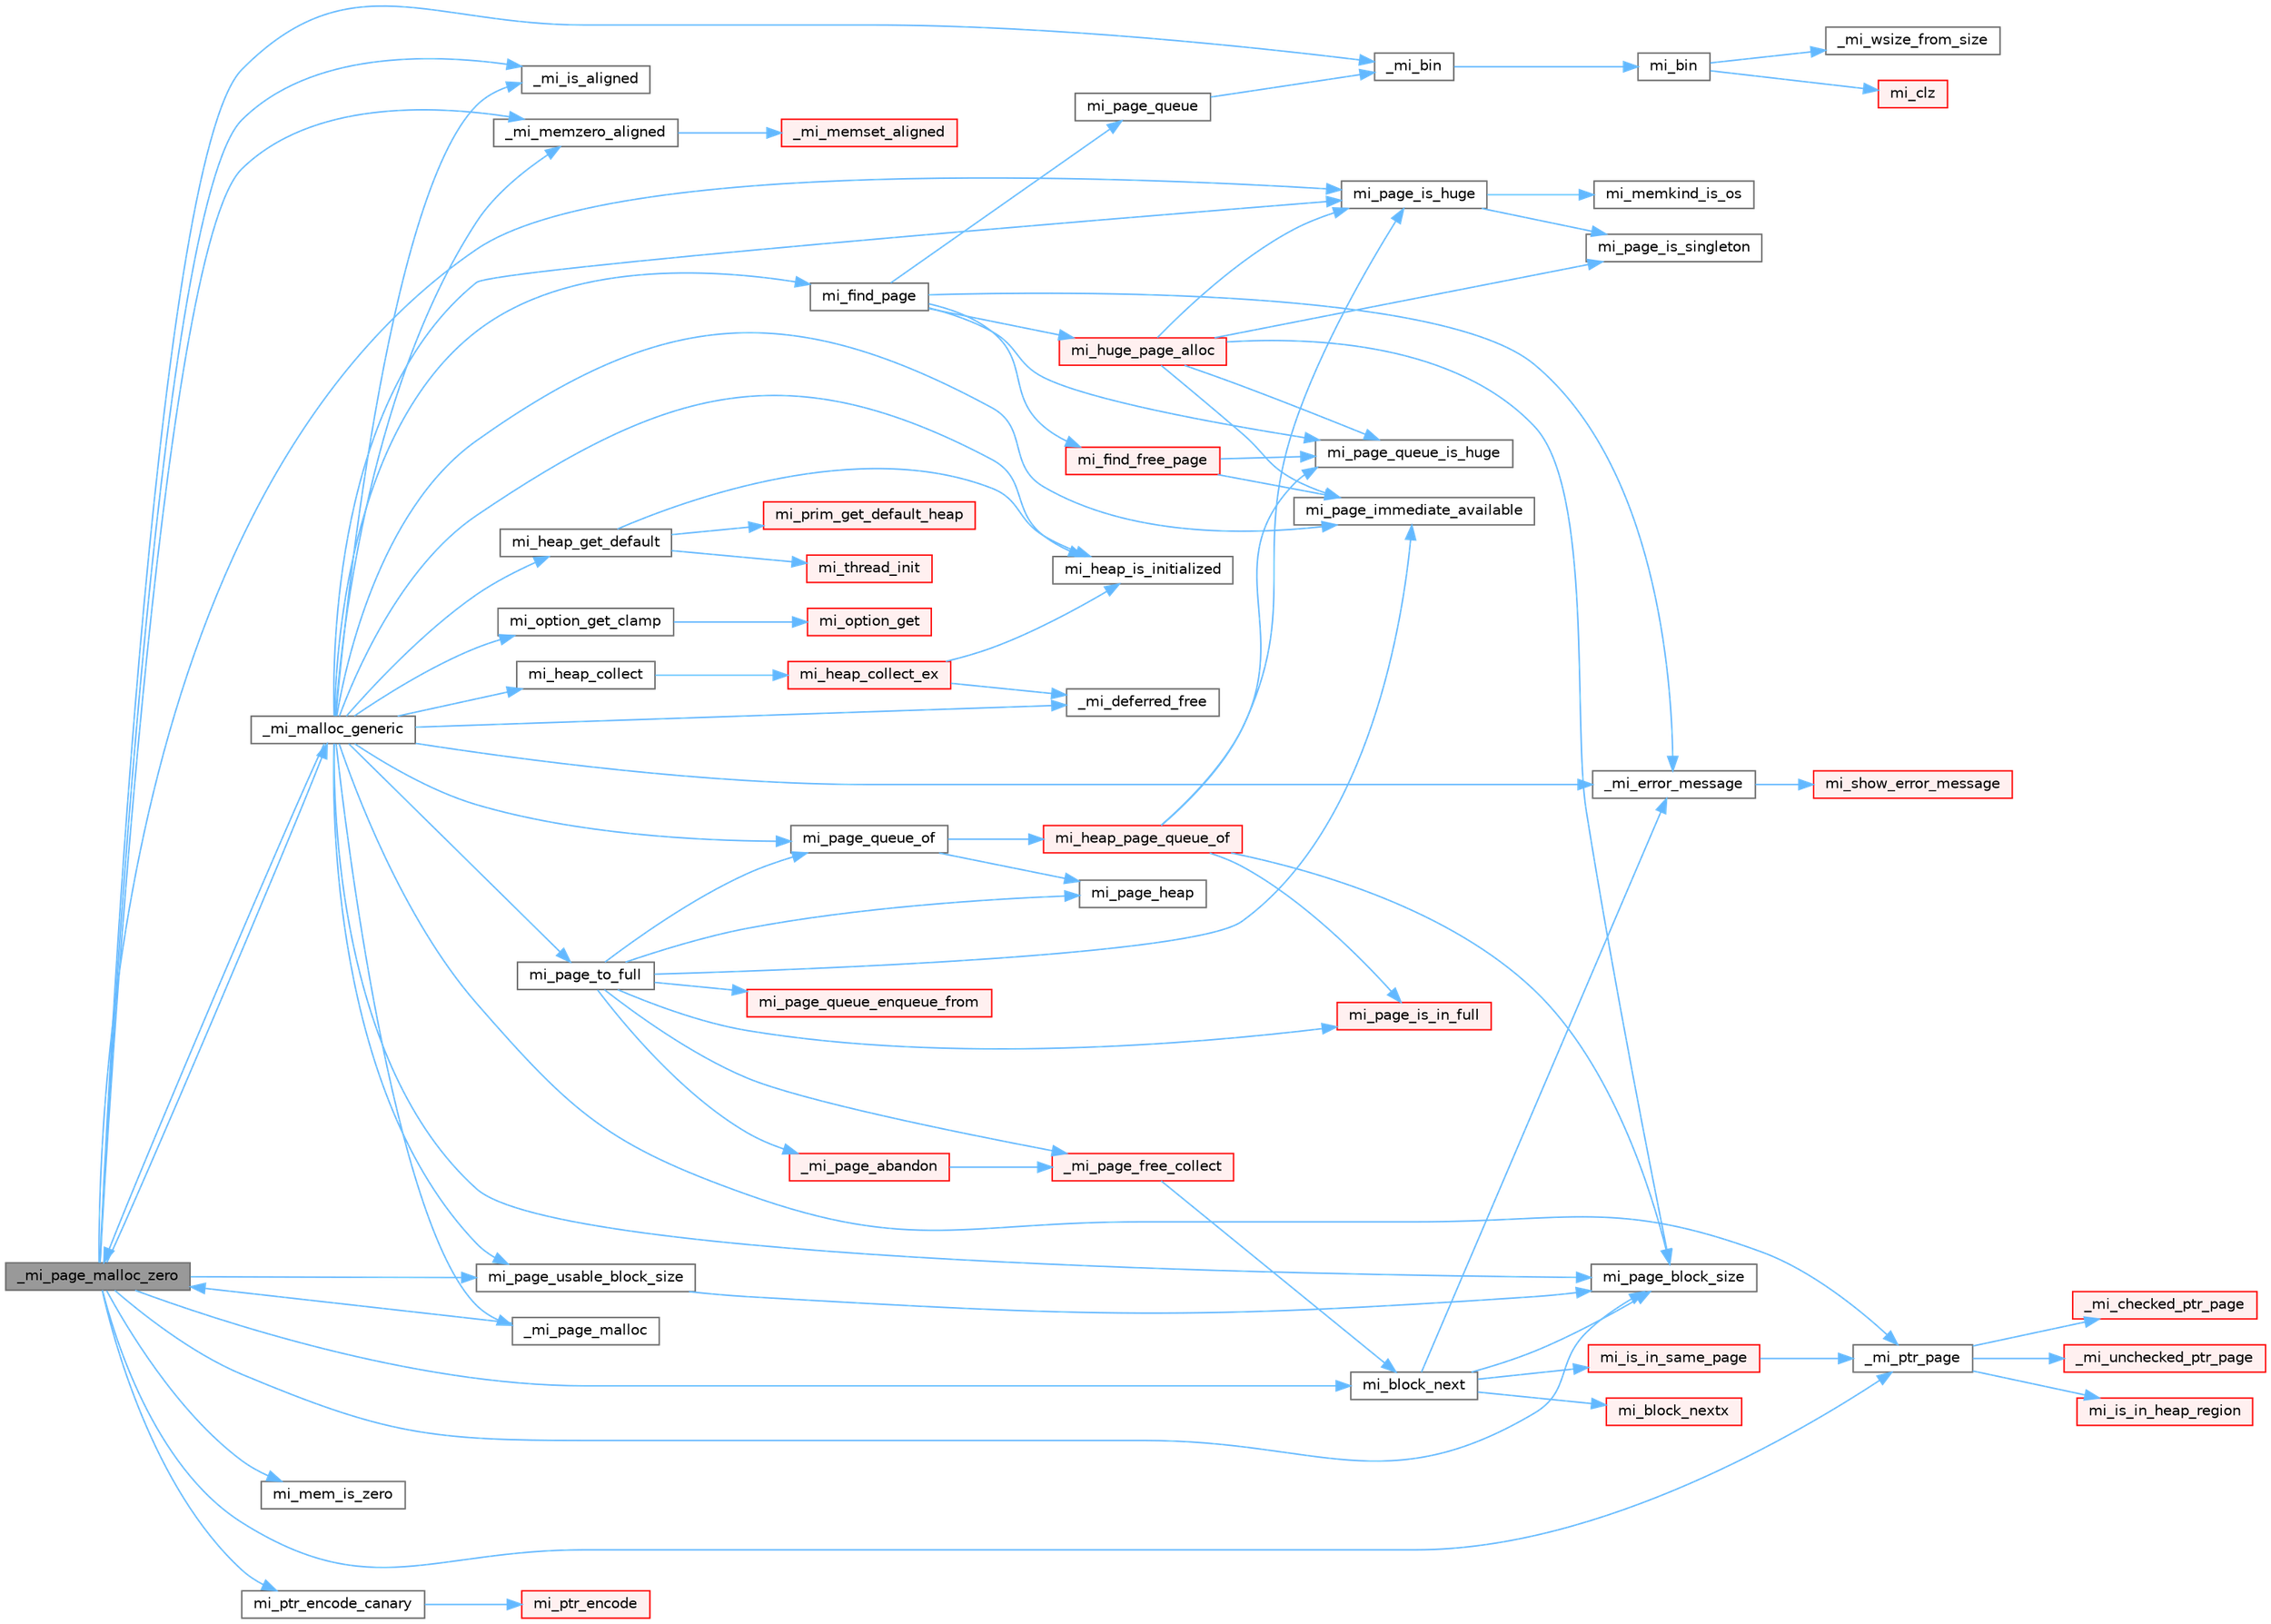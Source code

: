 digraph "_mi_page_malloc_zero"
{
 // LATEX_PDF_SIZE
  bgcolor="transparent";
  edge [fontname=Helvetica,fontsize=10,labelfontname=Helvetica,labelfontsize=10];
  node [fontname=Helvetica,fontsize=10,shape=box,height=0.2,width=0.4];
  rankdir="LR";
  Node1 [id="Node000001",label="_mi_page_malloc_zero",height=0.2,width=0.4,color="gray40", fillcolor="grey60", style="filled", fontcolor="black",tooltip=" "];
  Node1 -> Node2 [id="edge83_Node000001_Node000002",color="steelblue1",style="solid",tooltip=" "];
  Node2 [id="Node000002",label="_mi_bin",height=0.2,width=0.4,color="grey40", fillcolor="white", style="filled",URL="$page-queue_8c.html#a0d92abe27db4a21968468b2fe73473d6",tooltip=" "];
  Node2 -> Node3 [id="edge84_Node000002_Node000003",color="steelblue1",style="solid",tooltip=" "];
  Node3 [id="Node000003",label="mi_bin",height=0.2,width=0.4,color="grey40", fillcolor="white", style="filled",URL="$page-queue_8c.html#accb1e44eb166c3b6fa8f5567d0acf085",tooltip=" "];
  Node3 -> Node4 [id="edge85_Node000003_Node000004",color="steelblue1",style="solid",tooltip=" "];
  Node4 [id="Node000004",label="_mi_wsize_from_size",height=0.2,width=0.4,color="grey40", fillcolor="white", style="filled",URL="$_e_a_s_t_l_2packages_2mimalloc_2include_2mimalloc_2internal_8h.html#a7d12fa8e45201ef1ba892c927d3b8ad1",tooltip=" "];
  Node3 -> Node5 [id="edge86_Node000003_Node000005",color="steelblue1",style="solid",tooltip=" "];
  Node5 [id="Node000005",label="mi_clz",height=0.2,width=0.4,color="red", fillcolor="#FFF0F0", style="filled",URL="$bits_8h.html#af432eec4ac40df0b60ba04ea09a103fb",tooltip=" "];
  Node1 -> Node8 [id="edge87_Node000001_Node000008",color="steelblue1",style="solid",tooltip=" "];
  Node8 [id="Node000008",label="_mi_is_aligned",height=0.2,width=0.4,color="grey40", fillcolor="white", style="filled",URL="$_e_a_s_t_l_2packages_2mimalloc_2include_2mimalloc_2internal_8h.html#ad446ae4d82cbdbd78dfbe46fa2330555",tooltip=" "];
  Node1 -> Node9 [id="edge88_Node000001_Node000009",color="steelblue1",style="solid",tooltip=" "];
  Node9 [id="Node000009",label="_mi_malloc_generic",height=0.2,width=0.4,color="grey40", fillcolor="white", style="filled",URL="$page_8c.html#adcb79462f17b2e37218412f941269aa7",tooltip=" "];
  Node9 -> Node10 [id="edge89_Node000009_Node000010",color="steelblue1",style="solid",tooltip=" "];
  Node10 [id="Node000010",label="_mi_deferred_free",height=0.2,width=0.4,color="grey40", fillcolor="white", style="filled",URL="$_e_a_s_t_l_2packages_2mimalloc_2include_2mimalloc_2internal_8h.html#aede81c520000cbb08ad669e096c94d51",tooltip=" "];
  Node9 -> Node11 [id="edge90_Node000009_Node000011",color="steelblue1",style="solid",tooltip=" "];
  Node11 [id="Node000011",label="_mi_error_message",height=0.2,width=0.4,color="grey40", fillcolor="white", style="filled",URL="$options_8c.html#a2bebc073bcaac71658e57bb260c2e426",tooltip=" "];
  Node11 -> Node12 [id="edge91_Node000011_Node000012",color="steelblue1",style="solid",tooltip=" "];
  Node12 [id="Node000012",label="mi_show_error_message",height=0.2,width=0.4,color="red", fillcolor="#FFF0F0", style="filled",URL="$options_8c.html#a025f32c63014753e87fd7a579d2bb8aa",tooltip=" "];
  Node9 -> Node8 [id="edge92_Node000009_Node000008",color="steelblue1",style="solid",tooltip=" "];
  Node9 -> Node48 [id="edge93_Node000009_Node000048",color="steelblue1",style="solid",tooltip=" "];
  Node48 [id="Node000048",label="_mi_memzero_aligned",height=0.2,width=0.4,color="grey40", fillcolor="white", style="filled",URL="$_e_a_s_t_l_2packages_2mimalloc_2include_2mimalloc_2internal_8h.html#aa1d3beee9d492fc175ac2584e50fd8ea",tooltip=" "];
  Node48 -> Node49 [id="edge94_Node000048_Node000049",color="steelblue1",style="solid",tooltip=" "];
  Node49 [id="Node000049",label="_mi_memset_aligned",height=0.2,width=0.4,color="red", fillcolor="#FFF0F0", style="filled",URL="$_e_a_s_t_l_2packages_2mimalloc_2include_2mimalloc_2internal_8h.html#a770dbf90c89e7e7761f2f99c0fc28115",tooltip=" "];
  Node9 -> Node51 [id="edge95_Node000009_Node000051",color="steelblue1",style="solid",tooltip=" "];
  Node51 [id="Node000051",label="_mi_page_malloc",height=0.2,width=0.4,color="grey40", fillcolor="white", style="filled",URL="$alloc_8c.html#a97c32575c2b27f4dc75af2429c45819d",tooltip=" "];
  Node51 -> Node1 [id="edge96_Node000051_Node000001",color="steelblue1",style="solid",tooltip=" "];
  Node9 -> Node1 [id="edge97_Node000009_Node000001",color="steelblue1",style="solid",tooltip=" "];
  Node9 -> Node52 [id="edge98_Node000009_Node000052",color="steelblue1",style="solid",tooltip=" "];
  Node52 [id="Node000052",label="_mi_ptr_page",height=0.2,width=0.4,color="grey40", fillcolor="white", style="filled",URL="$_e_a_s_t_l_2packages_2mimalloc_2include_2mimalloc_2internal_8h.html#acd84a462a2045538d19ecc56e6cc29f6",tooltip=" "];
  Node52 -> Node53 [id="edge99_Node000052_Node000053",color="steelblue1",style="solid",tooltip=" "];
  Node53 [id="Node000053",label="_mi_checked_ptr_page",height=0.2,width=0.4,color="red", fillcolor="#FFF0F0", style="filled",URL="$_e_a_s_t_l_2packages_2mimalloc_2include_2mimalloc_2internal_8h.html#aae1cb48b790d504329cb8031a6a716ef",tooltip=" "];
  Node52 -> Node55 [id="edge100_Node000052_Node000055",color="steelblue1",style="solid",tooltip=" "];
  Node55 [id="Node000055",label="_mi_unchecked_ptr_page",height=0.2,width=0.4,color="red", fillcolor="#FFF0F0", style="filled",URL="$_e_a_s_t_l_2packages_2mimalloc_2include_2mimalloc_2internal_8h.html#af17a42b9aa712fc80ff8d725eb2300ec",tooltip=" "];
  Node52 -> Node56 [id="edge101_Node000052_Node000056",color="steelblue1",style="solid",tooltip=" "];
  Node56 [id="Node000056",label="mi_is_in_heap_region",height=0.2,width=0.4,color="red", fillcolor="#FFF0F0", style="filled",URL="$group__extended.html#ga5f071b10d4df1c3658e04e7fd67a94e6",tooltip=" "];
  Node9 -> Node59 [id="edge102_Node000009_Node000059",color="steelblue1",style="solid",tooltip=" "];
  Node59 [id="Node000059",label="mi_find_page",height=0.2,width=0.4,color="grey40", fillcolor="white", style="filled",URL="$page_8c.html#aeaa06e36da1cb82dbf0f99e7742ecff8",tooltip=" "];
  Node59 -> Node11 [id="edge103_Node000059_Node000011",color="steelblue1",style="solid",tooltip=" "];
  Node59 -> Node60 [id="edge104_Node000059_Node000060",color="steelblue1",style="solid",tooltip=" "];
  Node60 [id="Node000060",label="mi_find_free_page",height=0.2,width=0.4,color="red", fillcolor="#FFF0F0", style="filled",URL="$page_8c.html#acb83ee20964fa6632dd3be64b35a25bb",tooltip=" "];
  Node60 -> Node93 [id="edge105_Node000060_Node000093",color="steelblue1",style="solid",tooltip=" "];
  Node93 [id="Node000093",label="mi_page_immediate_available",height=0.2,width=0.4,color="grey40", fillcolor="white", style="filled",URL="$_e_a_s_t_l_2packages_2mimalloc_2include_2mimalloc_2internal_8h.html#a87596f606325115ec4f43046dfd3d64a",tooltip=" "];
  Node60 -> Node258 [id="edge106_Node000060_Node000258",color="steelblue1",style="solid",tooltip=" "];
  Node258 [id="Node000258",label="mi_page_queue_is_huge",height=0.2,width=0.4,color="grey40", fillcolor="white", style="filled",URL="$page-queue_8c.html#a06408445b78873dce28c5c6e29be9153",tooltip=" "];
  Node59 -> Node385 [id="edge107_Node000059_Node000385",color="steelblue1",style="solid",tooltip=" "];
  Node385 [id="Node000385",label="mi_huge_page_alloc",height=0.2,width=0.4,color="red", fillcolor="#FFF0F0", style="filled",URL="$page_8c.html#a3d592e833ced8aeb15b5cec83f0b1374",tooltip=" "];
  Node385 -> Node81 [id="edge108_Node000385_Node000081",color="steelblue1",style="solid",tooltip=" "];
  Node81 [id="Node000081",label="mi_page_block_size",height=0.2,width=0.4,color="grey40", fillcolor="white", style="filled",URL="$_e_a_s_t_l_2packages_2mimalloc_2include_2mimalloc_2internal_8h.html#a6134893990c1f09da2b40092ceecc780",tooltip=" "];
  Node385 -> Node93 [id="edge109_Node000385_Node000093",color="steelblue1",style="solid",tooltip=" "];
  Node385 -> Node251 [id="edge110_Node000385_Node000251",color="steelblue1",style="solid",tooltip=" "];
  Node251 [id="Node000251",label="mi_page_is_huge",height=0.2,width=0.4,color="grey40", fillcolor="white", style="filled",URL="$_e_a_s_t_l_2packages_2mimalloc_2include_2mimalloc_2internal_8h.html#aebe1b18846bd3fc16de5b52cd2250bec",tooltip=" "];
  Node251 -> Node193 [id="edge111_Node000251_Node000193",color="steelblue1",style="solid",tooltip=" "];
  Node193 [id="Node000193",label="mi_memkind_is_os",height=0.2,width=0.4,color="grey40", fillcolor="white", style="filled",URL="$types_8h.html#a7b53315c793e6a0934fb369cfb0dc388",tooltip=" "];
  Node251 -> Node252 [id="edge112_Node000251_Node000252",color="steelblue1",style="solid",tooltip=" "];
  Node252 [id="Node000252",label="mi_page_is_singleton",height=0.2,width=0.4,color="grey40", fillcolor="white", style="filled",URL="$_e_a_s_t_l_2packages_2mimalloc_2include_2mimalloc_2internal_8h.html#a1b94ed5207a90334cdecba2006d91038",tooltip=" "];
  Node385 -> Node252 [id="edge113_Node000385_Node000252",color="steelblue1",style="solid",tooltip=" "];
  Node385 -> Node258 [id="edge114_Node000385_Node000258",color="steelblue1",style="solid",tooltip=" "];
  Node59 -> Node386 [id="edge115_Node000059_Node000386",color="steelblue1",style="solid",tooltip=" "];
  Node386 [id="Node000386",label="mi_page_queue",height=0.2,width=0.4,color="grey40", fillcolor="white", style="filled",URL="$_e_a_s_t_l_2packages_2mimalloc_2include_2mimalloc_2internal_8h.html#a3c9ff51031747112ac3891260143a552",tooltip=" "];
  Node386 -> Node2 [id="edge116_Node000386_Node000002",color="steelblue1",style="solid",tooltip=" "];
  Node59 -> Node258 [id="edge117_Node000059_Node000258",color="steelblue1",style="solid",tooltip=" "];
  Node9 -> Node387 [id="edge118_Node000009_Node000387",color="steelblue1",style="solid",tooltip=" "];
  Node387 [id="Node000387",label="mi_heap_collect",height=0.2,width=0.4,color="grey40", fillcolor="white", style="filled",URL="$group__heap.html#ga7922f7495cde30b1984d0e6072419298",tooltip="Release outstanding resources in a specific heap."];
  Node387 -> Node388 [id="edge119_Node000387_Node000388",color="steelblue1",style="solid",tooltip=" "];
  Node388 [id="Node000388",label="mi_heap_collect_ex",height=0.2,width=0.4,color="red", fillcolor="#FFF0F0", style="filled",URL="$heap_8c.html#a13231466662ebaf79b77c254d4c7f389",tooltip=" "];
  Node388 -> Node10 [id="edge120_Node000388_Node000010",color="steelblue1",style="solid",tooltip=" "];
  Node388 -> Node389 [id="edge121_Node000388_Node000389",color="steelblue1",style="solid",tooltip=" "];
  Node389 [id="Node000389",label="mi_heap_is_initialized",height=0.2,width=0.4,color="grey40", fillcolor="white", style="filled",URL="$_e_a_s_t_l_2packages_2mimalloc_2include_2mimalloc_2internal_8h.html#a320c7d8a15c57974d3b105558a2a55e6",tooltip=" "];
  Node9 -> Node399 [id="edge122_Node000009_Node000399",color="steelblue1",style="solid",tooltip=" "];
  Node399 [id="Node000399",label="mi_heap_get_default",height=0.2,width=0.4,color="grey40", fillcolor="white", style="filled",URL="$group__heap.html#ga14c667a6e2c5d28762d8cb7d4e057909",tooltip=" "];
  Node399 -> Node389 [id="edge123_Node000399_Node000389",color="steelblue1",style="solid",tooltip=" "];
  Node399 -> Node302 [id="edge124_Node000399_Node000302",color="steelblue1",style="solid",tooltip=" "];
  Node302 [id="Node000302",label="mi_prim_get_default_heap",height=0.2,width=0.4,color="red", fillcolor="#FFF0F0", style="filled",URL="$prim_8h.html#a986e62564728229db3ccecbd6e97fd98",tooltip=" "];
  Node399 -> Node400 [id="edge125_Node000399_Node000400",color="steelblue1",style="solid",tooltip=" "];
  Node400 [id="Node000400",label="mi_thread_init",height=0.2,width=0.4,color="red", fillcolor="#FFF0F0", style="filled",URL="$group__extended.html#gaf8e73efc2cbca9ebfdfb166983a04c17",tooltip=" "];
  Node9 -> Node389 [id="edge126_Node000009_Node000389",color="steelblue1",style="solid",tooltip=" "];
  Node9 -> Node232 [id="edge127_Node000009_Node000232",color="steelblue1",style="solid",tooltip=" "];
  Node232 [id="Node000232",label="mi_option_get_clamp",height=0.2,width=0.4,color="grey40", fillcolor="white", style="filled",URL="$group__options.html#ga96ad9c406338bd314cfe878cfc9bf723",tooltip=" "];
  Node232 -> Node14 [id="edge128_Node000232_Node000014",color="steelblue1",style="solid",tooltip=" "];
  Node14 [id="Node000014",label="mi_option_get",height=0.2,width=0.4,color="red", fillcolor="#FFF0F0", style="filled",URL="$group__options.html#ga7e8af195cc81d3fa64ccf2662caa565a",tooltip=" "];
  Node9 -> Node81 [id="edge129_Node000009_Node000081",color="steelblue1",style="solid",tooltip=" "];
  Node9 -> Node93 [id="edge130_Node000009_Node000093",color="steelblue1",style="solid",tooltip=" "];
  Node9 -> Node251 [id="edge131_Node000009_Node000251",color="steelblue1",style="solid",tooltip=" "];
  Node9 -> Node255 [id="edge132_Node000009_Node000255",color="steelblue1",style="solid",tooltip=" "];
  Node255 [id="Node000255",label="mi_page_queue_of",height=0.2,width=0.4,color="grey40", fillcolor="white", style="filled",URL="$page-queue_8c.html#a59942bb22e34833289b85a5c70d81f97",tooltip=" "];
  Node255 -> Node256 [id="edge133_Node000255_Node000256",color="steelblue1",style="solid",tooltip=" "];
  Node256 [id="Node000256",label="mi_heap_page_queue_of",height=0.2,width=0.4,color="red", fillcolor="#FFF0F0", style="filled",URL="$page-queue_8c.html#aa50524f852ac833fcf366b583c9ebfaa",tooltip=" "];
  Node256 -> Node81 [id="edge134_Node000256_Node000081",color="steelblue1",style="solid",tooltip=" "];
  Node256 -> Node251 [id="edge135_Node000256_Node000251",color="steelblue1",style="solid",tooltip=" "];
  Node256 -> Node253 [id="edge136_Node000256_Node000253",color="steelblue1",style="solid",tooltip=" "];
  Node253 [id="Node000253",label="mi_page_is_in_full",height=0.2,width=0.4,color="red", fillcolor="#FFF0F0", style="filled",URL="$_e_a_s_t_l_2packages_2mimalloc_2include_2mimalloc_2internal_8h.html#a250f4d0710309fb1cff782cd06644842",tooltip=" "];
  Node256 -> Node258 [id="edge137_Node000256_Node000258",color="steelblue1",style="solid",tooltip=" "];
  Node255 -> Node259 [id="edge138_Node000255_Node000259",color="steelblue1",style="solid",tooltip=" "];
  Node259 [id="Node000259",label="mi_page_heap",height=0.2,width=0.4,color="grey40", fillcolor="white", style="filled",URL="$_e_a_s_t_l_2packages_2mimalloc_2include_2mimalloc_2internal_8h.html#a35ba87308ac94f73791017e50d3ab4c7",tooltip=" "];
  Node9 -> Node379 [id="edge139_Node000009_Node000379",color="steelblue1",style="solid",tooltip=" "];
  Node379 [id="Node000379",label="mi_page_to_full",height=0.2,width=0.4,color="grey40", fillcolor="white", style="filled",URL="$page_8c.html#afb25978212749e522404ee1f2dd1a6d4",tooltip=" "];
  Node379 -> Node380 [id="edge140_Node000379_Node000380",color="steelblue1",style="solid",tooltip=" "];
  Node380 [id="Node000380",label="_mi_page_abandon",height=0.2,width=0.4,color="red", fillcolor="#FFF0F0", style="filled",URL="$page_8c.html#a5659ebbee47f26d3a49e03e0c5f2da79",tooltip=" "];
  Node380 -> Node266 [id="edge141_Node000380_Node000266",color="steelblue1",style="solid",tooltip=" "];
  Node266 [id="Node000266",label="_mi_page_free_collect",height=0.2,width=0.4,color="red", fillcolor="#FFF0F0", style="filled",URL="$page_8c.html#ae2b78e1e45e4ac3db8102e9d333d2972",tooltip=" "];
  Node266 -> Node267 [id="edge142_Node000266_Node000267",color="steelblue1",style="solid",tooltip=" "];
  Node267 [id="Node000267",label="mi_block_next",height=0.2,width=0.4,color="grey40", fillcolor="white", style="filled",URL="$_e_a_s_t_l_2packages_2mimalloc_2include_2mimalloc_2internal_8h.html#aaa5daf3a8b3db89666b6861cbb1e2f96",tooltip=" "];
  Node267 -> Node11 [id="edge143_Node000267_Node000011",color="steelblue1",style="solid",tooltip=" "];
  Node267 -> Node268 [id="edge144_Node000267_Node000268",color="steelblue1",style="solid",tooltip=" "];
  Node268 [id="Node000268",label="mi_block_nextx",height=0.2,width=0.4,color="red", fillcolor="#FFF0F0", style="filled",URL="$_e_a_s_t_l_2packages_2mimalloc_2include_2mimalloc_2internal_8h.html#a0887e65e0c4cafb80c0851bb81602a42",tooltip=" "];
  Node267 -> Node271 [id="edge145_Node000267_Node000271",color="steelblue1",style="solid",tooltip=" "];
  Node271 [id="Node000271",label="mi_is_in_same_page",height=0.2,width=0.4,color="red", fillcolor="#FFF0F0", style="filled",URL="$_e_a_s_t_l_2packages_2mimalloc_2include_2mimalloc_2internal_8h.html#a31ad3a70b52caeb52b6babacd5a97894",tooltip=" "];
  Node271 -> Node52 [id="edge146_Node000271_Node000052",color="steelblue1",style="solid",tooltip=" "];
  Node267 -> Node81 [id="edge147_Node000267_Node000081",color="steelblue1",style="solid",tooltip=" "];
  Node379 -> Node266 [id="edge148_Node000379_Node000266",color="steelblue1",style="solid",tooltip=" "];
  Node379 -> Node259 [id="edge149_Node000379_Node000259",color="steelblue1",style="solid",tooltip=" "];
  Node379 -> Node93 [id="edge150_Node000379_Node000093",color="steelblue1",style="solid",tooltip=" "];
  Node379 -> Node253 [id="edge151_Node000379_Node000253",color="steelblue1",style="solid",tooltip=" "];
  Node379 -> Node383 [id="edge152_Node000379_Node000383",color="steelblue1",style="solid",tooltip=" "];
  Node383 [id="Node000383",label="mi_page_queue_enqueue_from",height=0.2,width=0.4,color="red", fillcolor="#FFF0F0", style="filled",URL="$page-queue_8c.html#a78d4c34f8649f1bf65a3719e8861e32f",tooltip=" "];
  Node379 -> Node255 [id="edge153_Node000379_Node000255",color="steelblue1",style="solid",tooltip=" "];
  Node9 -> Node446 [id="edge154_Node000009_Node000446",color="steelblue1",style="solid",tooltip=" "];
  Node446 [id="Node000446",label="mi_page_usable_block_size",height=0.2,width=0.4,color="grey40", fillcolor="white", style="filled",URL="$_e_a_s_t_l_2packages_2mimalloc_2include_2mimalloc_2internal_8h.html#a432abca03d059a7d40d8d39617afc8f7",tooltip=" "];
  Node446 -> Node81 [id="edge155_Node000446_Node000081",color="steelblue1",style="solid",tooltip=" "];
  Node1 -> Node48 [id="edge156_Node000001_Node000048",color="steelblue1",style="solid",tooltip=" "];
  Node1 -> Node52 [id="edge157_Node000001_Node000052",color="steelblue1",style="solid",tooltip=" "];
  Node1 -> Node267 [id="edge158_Node000001_Node000267",color="steelblue1",style="solid",tooltip=" "];
  Node1 -> Node73 [id="edge159_Node000001_Node000073",color="steelblue1",style="solid",tooltip=" "];
  Node73 [id="Node000073",label="mi_mem_is_zero",height=0.2,width=0.4,color="grey40", fillcolor="white", style="filled",URL="$_e_a_s_t_l_2packages_2mimalloc_2include_2mimalloc_2internal_8h.html#a8391ae55dd6885bd38593f740fd349a4",tooltip=" "];
  Node1 -> Node81 [id="edge160_Node000001_Node000081",color="steelblue1",style="solid",tooltip=" "];
  Node1 -> Node251 [id="edge161_Node000001_Node000251",color="steelblue1",style="solid",tooltip=" "];
  Node1 -> Node446 [id="edge162_Node000001_Node000446",color="steelblue1",style="solid",tooltip=" "];
  Node1 -> Node447 [id="edge163_Node000001_Node000447",color="steelblue1",style="solid",tooltip=" "];
  Node447 [id="Node000447",label="mi_ptr_encode_canary",height=0.2,width=0.4,color="grey40", fillcolor="white", style="filled",URL="$_e_a_s_t_l_2packages_2mimalloc_2include_2mimalloc_2internal_8h.html#afc7cd0f28b20eddef19b40acd724a1cf",tooltip=" "];
  Node447 -> Node86 [id="edge164_Node000447_Node000086",color="steelblue1",style="solid",tooltip=" "];
  Node86 [id="Node000086",label="mi_ptr_encode",height=0.2,width=0.4,color="red", fillcolor="#FFF0F0", style="filled",URL="$_e_a_s_t_l_2packages_2mimalloc_2include_2mimalloc_2internal_8h.html#a8af2e59d4c03379a2b06fcd922823bbe",tooltip=" "];
}
